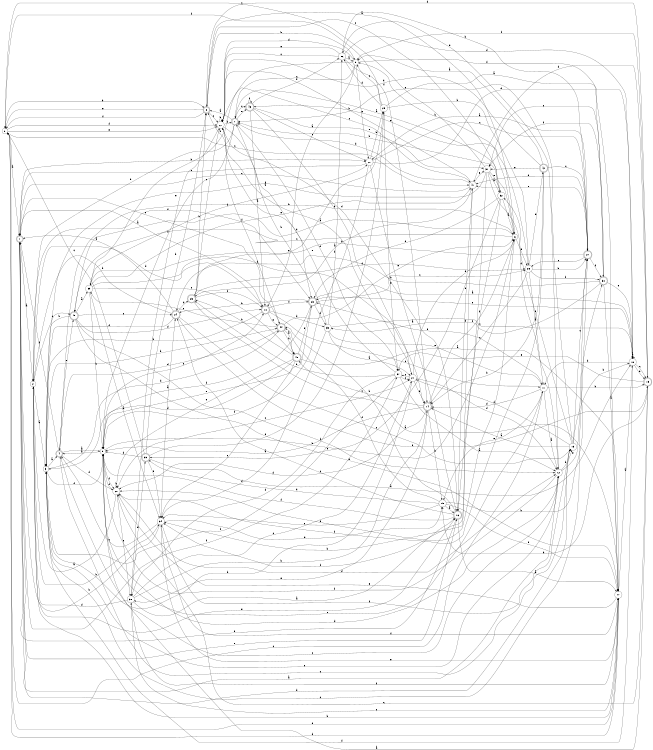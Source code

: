 digraph n37_10 {
__start0 [label="" shape="none"];

rankdir=LR;
size="8,5";

s0 [style="filled", color="black", fillcolor="white" shape="circle", label="0"];
s1 [style="rounded,filled", color="black", fillcolor="white" shape="doublecircle", label="1"];
s2 [style="filled", color="black", fillcolor="white" shape="circle", label="2"];
s3 [style="filled", color="black", fillcolor="white" shape="circle", label="3"];
s4 [style="rounded,filled", color="black", fillcolor="white" shape="doublecircle", label="4"];
s5 [style="filled", color="black", fillcolor="white" shape="circle", label="5"];
s6 [style="filled", color="black", fillcolor="white" shape="circle", label="6"];
s7 [style="rounded,filled", color="black", fillcolor="white" shape="doublecircle", label="7"];
s8 [style="rounded,filled", color="black", fillcolor="white" shape="doublecircle", label="8"];
s9 [style="filled", color="black", fillcolor="white" shape="circle", label="9"];
s10 [style="rounded,filled", color="black", fillcolor="white" shape="doublecircle", label="10"];
s11 [style="filled", color="black", fillcolor="white" shape="circle", label="11"];
s12 [style="filled", color="black", fillcolor="white" shape="circle", label="12"];
s13 [style="filled", color="black", fillcolor="white" shape="circle", label="13"];
s14 [style="rounded,filled", color="black", fillcolor="white" shape="doublecircle", label="14"];
s15 [style="filled", color="black", fillcolor="white" shape="circle", label="15"];
s16 [style="rounded,filled", color="black", fillcolor="white" shape="doublecircle", label="16"];
s17 [style="filled", color="black", fillcolor="white" shape="circle", label="17"];
s18 [style="filled", color="black", fillcolor="white" shape="circle", label="18"];
s19 [style="rounded,filled", color="black", fillcolor="white" shape="doublecircle", label="19"];
s20 [style="filled", color="black", fillcolor="white" shape="circle", label="20"];
s21 [style="filled", color="black", fillcolor="white" shape="circle", label="21"];
s22 [style="filled", color="black", fillcolor="white" shape="circle", label="22"];
s23 [style="rounded,filled", color="black", fillcolor="white" shape="doublecircle", label="23"];
s24 [style="rounded,filled", color="black", fillcolor="white" shape="doublecircle", label="24"];
s25 [style="rounded,filled", color="black", fillcolor="white" shape="doublecircle", label="25"];
s26 [style="filled", color="black", fillcolor="white" shape="circle", label="26"];
s27 [style="rounded,filled", color="black", fillcolor="white" shape="doublecircle", label="27"];
s28 [style="filled", color="black", fillcolor="white" shape="circle", label="28"];
s29 [style="filled", color="black", fillcolor="white" shape="circle", label="29"];
s30 [style="rounded,filled", color="black", fillcolor="white" shape="doublecircle", label="30"];
s31 [style="filled", color="black", fillcolor="white" shape="circle", label="31"];
s32 [style="filled", color="black", fillcolor="white" shape="circle", label="32"];
s33 [style="rounded,filled", color="black", fillcolor="white" shape="doublecircle", label="33"];
s34 [style="filled", color="black", fillcolor="white" shape="circle", label="34"];
s35 [style="filled", color="black", fillcolor="white" shape="circle", label="35"];
s36 [style="filled", color="black", fillcolor="white" shape="circle", label="36"];
s37 [style="filled", color="black", fillcolor="white" shape="circle", label="37"];
s38 [style="filled", color="black", fillcolor="white" shape="circle", label="38"];
s39 [style="filled", color="black", fillcolor="white" shape="circle", label="39"];
s40 [style="rounded,filled", color="black", fillcolor="white" shape="doublecircle", label="40"];
s41 [style="filled", color="black", fillcolor="white" shape="circle", label="41"];
s42 [style="rounded,filled", color="black", fillcolor="white" shape="doublecircle", label="42"];
s43 [style="rounded,filled", color="black", fillcolor="white" shape="doublecircle", label="43"];
s44 [style="rounded,filled", color="black", fillcolor="white" shape="doublecircle", label="44"];
s45 [style="rounded,filled", color="black", fillcolor="white" shape="doublecircle", label="45"];
s0 -> s1 [label="a"];
s0 -> s8 [label="b"];
s0 -> s41 [label="c"];
s0 -> s17 [label="d"];
s0 -> s22 [label="e"];
s0 -> s22 [label="f"];
s1 -> s2 [label="a"];
s1 -> s28 [label="b"];
s1 -> s44 [label="c"];
s1 -> s13 [label="d"];
s1 -> s16 [label="e"];
s1 -> s37 [label="f"];
s2 -> s3 [label="a"];
s2 -> s34 [label="b"];
s2 -> s45 [label="c"];
s2 -> s10 [label="d"];
s2 -> s16 [label="e"];
s2 -> s23 [label="f"];
s3 -> s4 [label="a"];
s3 -> s44 [label="b"];
s3 -> s27 [label="c"];
s3 -> s44 [label="d"];
s3 -> s12 [label="e"];
s3 -> s5 [label="f"];
s4 -> s5 [label="a"];
s4 -> s6 [label="b"];
s4 -> s13 [label="c"];
s4 -> s20 [label="d"];
s4 -> s45 [label="e"];
s4 -> s1 [label="f"];
s5 -> s4 [label="a"];
s5 -> s6 [label="b"];
s5 -> s10 [label="c"];
s5 -> s12 [label="d"];
s5 -> s11 [label="e"];
s5 -> s20 [label="f"];
s6 -> s7 [label="a"];
s6 -> s9 [label="b"];
s6 -> s45 [label="c"];
s6 -> s45 [label="d"];
s6 -> s20 [label="e"];
s6 -> s26 [label="f"];
s7 -> s8 [label="a"];
s7 -> s2 [label="b"];
s7 -> s43 [label="c"];
s7 -> s37 [label="d"];
s7 -> s43 [label="e"];
s7 -> s5 [label="f"];
s8 -> s6 [label="a"];
s8 -> s9 [label="b"];
s8 -> s22 [label="c"];
s8 -> s19 [label="d"];
s8 -> s0 [label="e"];
s8 -> s0 [label="f"];
s9 -> s10 [label="a"];
s9 -> s39 [label="b"];
s9 -> s7 [label="c"];
s9 -> s22 [label="d"];
s9 -> s28 [label="e"];
s9 -> s17 [label="f"];
s10 -> s1 [label="a"];
s10 -> s3 [label="b"];
s10 -> s11 [label="c"];
s10 -> s35 [label="d"];
s10 -> s44 [label="e"];
s10 -> s23 [label="f"];
s11 -> s12 [label="a"];
s11 -> s19 [label="b"];
s11 -> s0 [label="c"];
s11 -> s14 [label="d"];
s11 -> s15 [label="e"];
s11 -> s23 [label="f"];
s12 -> s1 [label="a"];
s12 -> s13 [label="b"];
s12 -> s4 [label="c"];
s12 -> s36 [label="d"];
s12 -> s27 [label="e"];
s12 -> s5 [label="f"];
s13 -> s14 [label="a"];
s13 -> s18 [label="b"];
s13 -> s27 [label="c"];
s13 -> s21 [label="d"];
s13 -> s7 [label="e"];
s13 -> s32 [label="f"];
s14 -> s5 [label="a"];
s14 -> s15 [label="b"];
s14 -> s40 [label="c"];
s14 -> s20 [label="d"];
s14 -> s38 [label="e"];
s14 -> s6 [label="f"];
s15 -> s16 [label="a"];
s15 -> s30 [label="b"];
s15 -> s34 [label="c"];
s15 -> s33 [label="d"];
s15 -> s17 [label="e"];
s15 -> s44 [label="f"];
s16 -> s17 [label="a"];
s16 -> s44 [label="b"];
s16 -> s24 [label="c"];
s16 -> s41 [label="d"];
s16 -> s1 [label="e"];
s16 -> s5 [label="f"];
s17 -> s18 [label="a"];
s17 -> s2 [label="b"];
s17 -> s38 [label="c"];
s17 -> s0 [label="d"];
s17 -> s20 [label="e"];
s17 -> s34 [label="f"];
s18 -> s18 [label="a"];
s18 -> s11 [label="b"];
s18 -> s19 [label="c"];
s18 -> s19 [label="d"];
s18 -> s23 [label="e"];
s18 -> s3 [label="f"];
s19 -> s5 [label="a"];
s19 -> s15 [label="b"];
s19 -> s20 [label="c"];
s19 -> s41 [label="d"];
s19 -> s37 [label="e"];
s19 -> s9 [label="f"];
s20 -> s2 [label="a"];
s20 -> s20 [label="b"];
s20 -> s21 [label="c"];
s20 -> s12 [label="d"];
s20 -> s38 [label="e"];
s20 -> s5 [label="f"];
s21 -> s22 [label="a"];
s21 -> s3 [label="b"];
s21 -> s37 [label="c"];
s21 -> s12 [label="d"];
s21 -> s6 [label="e"];
s21 -> s14 [label="f"];
s22 -> s23 [label="a"];
s22 -> s22 [label="b"];
s22 -> s41 [label="c"];
s22 -> s16 [label="d"];
s22 -> s38 [label="e"];
s22 -> s7 [label="f"];
s23 -> s18 [label="a"];
s23 -> s24 [label="b"];
s23 -> s26 [label="c"];
s23 -> s35 [label="d"];
s23 -> s5 [label="e"];
s23 -> s5 [label="f"];
s24 -> s1 [label="a"];
s24 -> s2 [label="b"];
s24 -> s13 [label="c"];
s24 -> s25 [label="d"];
s24 -> s19 [label="e"];
s24 -> s3 [label="f"];
s25 -> s17 [label="a"];
s25 -> s8 [label="b"];
s25 -> s22 [label="c"];
s25 -> s26 [label="d"];
s25 -> s29 [label="e"];
s25 -> s10 [label="f"];
s26 -> s11 [label="a"];
s26 -> s27 [label="b"];
s26 -> s14 [label="c"];
s26 -> s42 [label="d"];
s26 -> s43 [label="e"];
s26 -> s30 [label="f"];
s27 -> s28 [label="a"];
s27 -> s39 [label="b"];
s27 -> s26 [label="c"];
s27 -> s41 [label="d"];
s27 -> s41 [label="e"];
s27 -> s30 [label="f"];
s28 -> s16 [label="a"];
s28 -> s29 [label="b"];
s28 -> s27 [label="c"];
s28 -> s18 [label="d"];
s28 -> s1 [label="e"];
s28 -> s5 [label="f"];
s29 -> s30 [label="a"];
s29 -> s26 [label="b"];
s29 -> s9 [label="c"];
s29 -> s36 [label="d"];
s29 -> s37 [label="e"];
s29 -> s0 [label="f"];
s30 -> s17 [label="a"];
s30 -> s24 [label="b"];
s30 -> s31 [label="c"];
s30 -> s35 [label="d"];
s30 -> s18 [label="e"];
s30 -> s31 [label="f"];
s31 -> s32 [label="a"];
s31 -> s34 [label="b"];
s31 -> s0 [label="c"];
s31 -> s12 [label="d"];
s31 -> s32 [label="e"];
s31 -> s3 [label="f"];
s32 -> s6 [label="a"];
s32 -> s7 [label="b"];
s32 -> s8 [label="c"];
s32 -> s23 [label="d"];
s32 -> s33 [label="e"];
s32 -> s16 [label="f"];
s33 -> s18 [label="a"];
s33 -> s8 [label="b"];
s33 -> s0 [label="c"];
s33 -> s5 [label="d"];
s33 -> s29 [label="e"];
s33 -> s34 [label="f"];
s34 -> s24 [label="a"];
s34 -> s1 [label="b"];
s34 -> s4 [label="c"];
s34 -> s15 [label="d"];
s34 -> s17 [label="e"];
s34 -> s13 [label="f"];
s35 -> s21 [label="a"];
s35 -> s7 [label="b"];
s35 -> s18 [label="c"];
s35 -> s34 [label="d"];
s35 -> s11 [label="e"];
s35 -> s36 [label="f"];
s36 -> s9 [label="a"];
s36 -> s27 [label="b"];
s36 -> s22 [label="c"];
s36 -> s18 [label="d"];
s36 -> s22 [label="e"];
s36 -> s14 [label="f"];
s37 -> s12 [label="a"];
s37 -> s25 [label="b"];
s37 -> s21 [label="c"];
s37 -> s38 [label="d"];
s37 -> s22 [label="e"];
s37 -> s3 [label="f"];
s38 -> s16 [label="a"];
s38 -> s14 [label="b"];
s38 -> s21 [label="c"];
s38 -> s2 [label="d"];
s38 -> s33 [label="e"];
s38 -> s17 [label="f"];
s39 -> s34 [label="a"];
s39 -> s5 [label="b"];
s39 -> s40 [label="c"];
s39 -> s14 [label="d"];
s39 -> s41 [label="e"];
s39 -> s28 [label="f"];
s40 -> s17 [label="a"];
s40 -> s25 [label="b"];
s40 -> s34 [label="c"];
s40 -> s3 [label="d"];
s40 -> s20 [label="e"];
s40 -> s23 [label="f"];
s41 -> s25 [label="a"];
s41 -> s22 [label="b"];
s41 -> s1 [label="c"];
s41 -> s7 [label="d"];
s41 -> s31 [label="e"];
s41 -> s34 [label="f"];
s42 -> s9 [label="a"];
s42 -> s14 [label="b"];
s42 -> s27 [label="c"];
s42 -> s22 [label="d"];
s42 -> s31 [label="e"];
s42 -> s20 [label="f"];
s43 -> s10 [label="a"];
s43 -> s21 [label="b"];
s43 -> s28 [label="c"];
s43 -> s36 [label="d"];
s43 -> s31 [label="e"];
s43 -> s43 [label="f"];
s44 -> s40 [label="a"];
s44 -> s40 [label="b"];
s44 -> s39 [label="c"];
s44 -> s4 [label="d"];
s44 -> s6 [label="e"];
s44 -> s8 [label="f"];
s45 -> s39 [label="a"];
s45 -> s3 [label="b"];
s45 -> s24 [label="c"];
s45 -> s10 [label="d"];
s45 -> s17 [label="e"];
s45 -> s12 [label="f"];

}